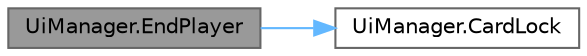 digraph "UiManager.EndPlayer"
{
 // LATEX_PDF_SIZE
  bgcolor="transparent";
  edge [fontname=Helvetica,fontsize=10,labelfontname=Helvetica,labelfontsize=10];
  node [fontname=Helvetica,fontsize=10,shape=box,height=0.2,width=0.4];
  rankdir="LR";
  Node1 [id="Node000001",label="UiManager.EndPlayer",height=0.2,width=0.4,color="gray40", fillcolor="grey60", style="filled", fontcolor="black",tooltip=" "];
  Node1 -> Node2 [id="edge2_Node000001_Node000002",color="steelblue1",style="solid",tooltip=" "];
  Node2 [id="Node000002",label="UiManager.CardLock",height=0.2,width=0.4,color="grey40", fillcolor="white", style="filled",URL="$class_ui_manager.html#af5e8e7bc7accd50e34a962faf36b84f6",tooltip="Make all cards interactive or note."];
}
